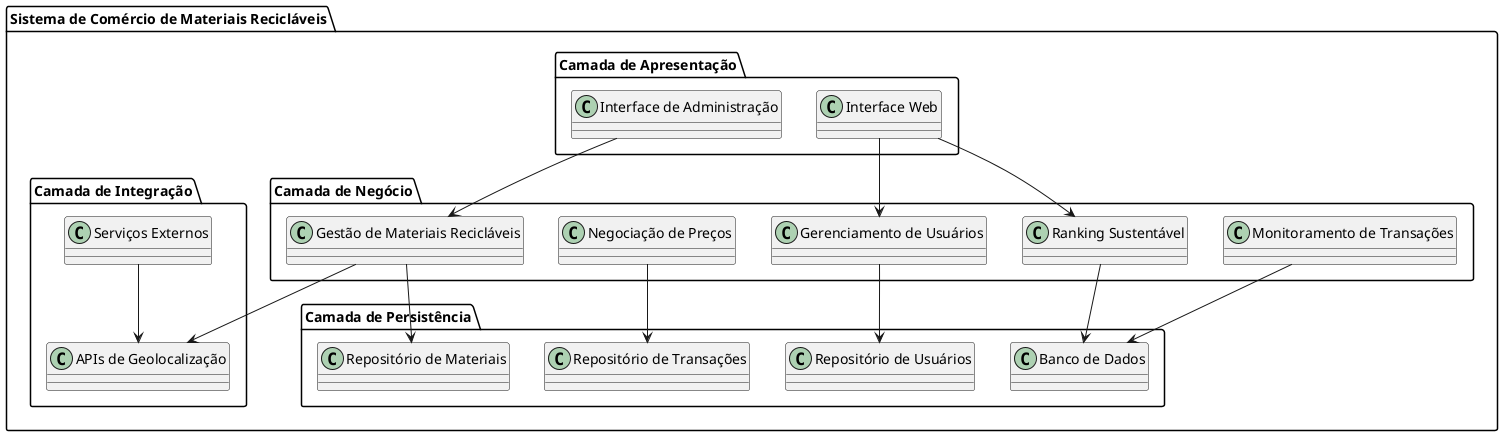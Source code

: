 @startuml
package "Sistema de Comércio de Materiais Recicláveis" {
    package "Camada de Apresentação" {
        class "Interface Web"
        class "Interface de Administração"
    }

    package "Camada de Negócio" {
        class "Gerenciamento de Usuários"
        class "Gestão de Materiais Recicláveis"
        class "Negociação de Preços"
        class "Ranking Sustentável"
        class "Monitoramento de Transações"
    }

    package "Camada de Persistência" {
        class "Banco de Dados"
        class "Repositório de Usuários"
        class "Repositório de Materiais"
        class "Repositório de Transações"
    }

    package "Camada de Integração" {
        class "Serviços Externos"
        class "APIs de Geolocalização"
    }

    "Interface Web" --> "Gerenciamento de Usuários"
    "Interface de Administração" --> "Gestão de Materiais Recicláveis"
    "Interface Web" --> "Ranking Sustentável"
    "Gerenciamento de Usuários" --> "Repositório de Usuários"
    "Gestão de Materiais Recicláveis" --> "Repositório de Materiais"
    "Negociação de Preços" --> "Repositório de Transações"
    "Monitoramento de Transações" --> "Banco de Dados"
    "Ranking Sustentável" --> "Banco de Dados"
    "Serviços Externos" --> "APIs de Geolocalização"
    "Gestão de Materiais Recicláveis" --> "APIs de Geolocalização"
}
@enduml
